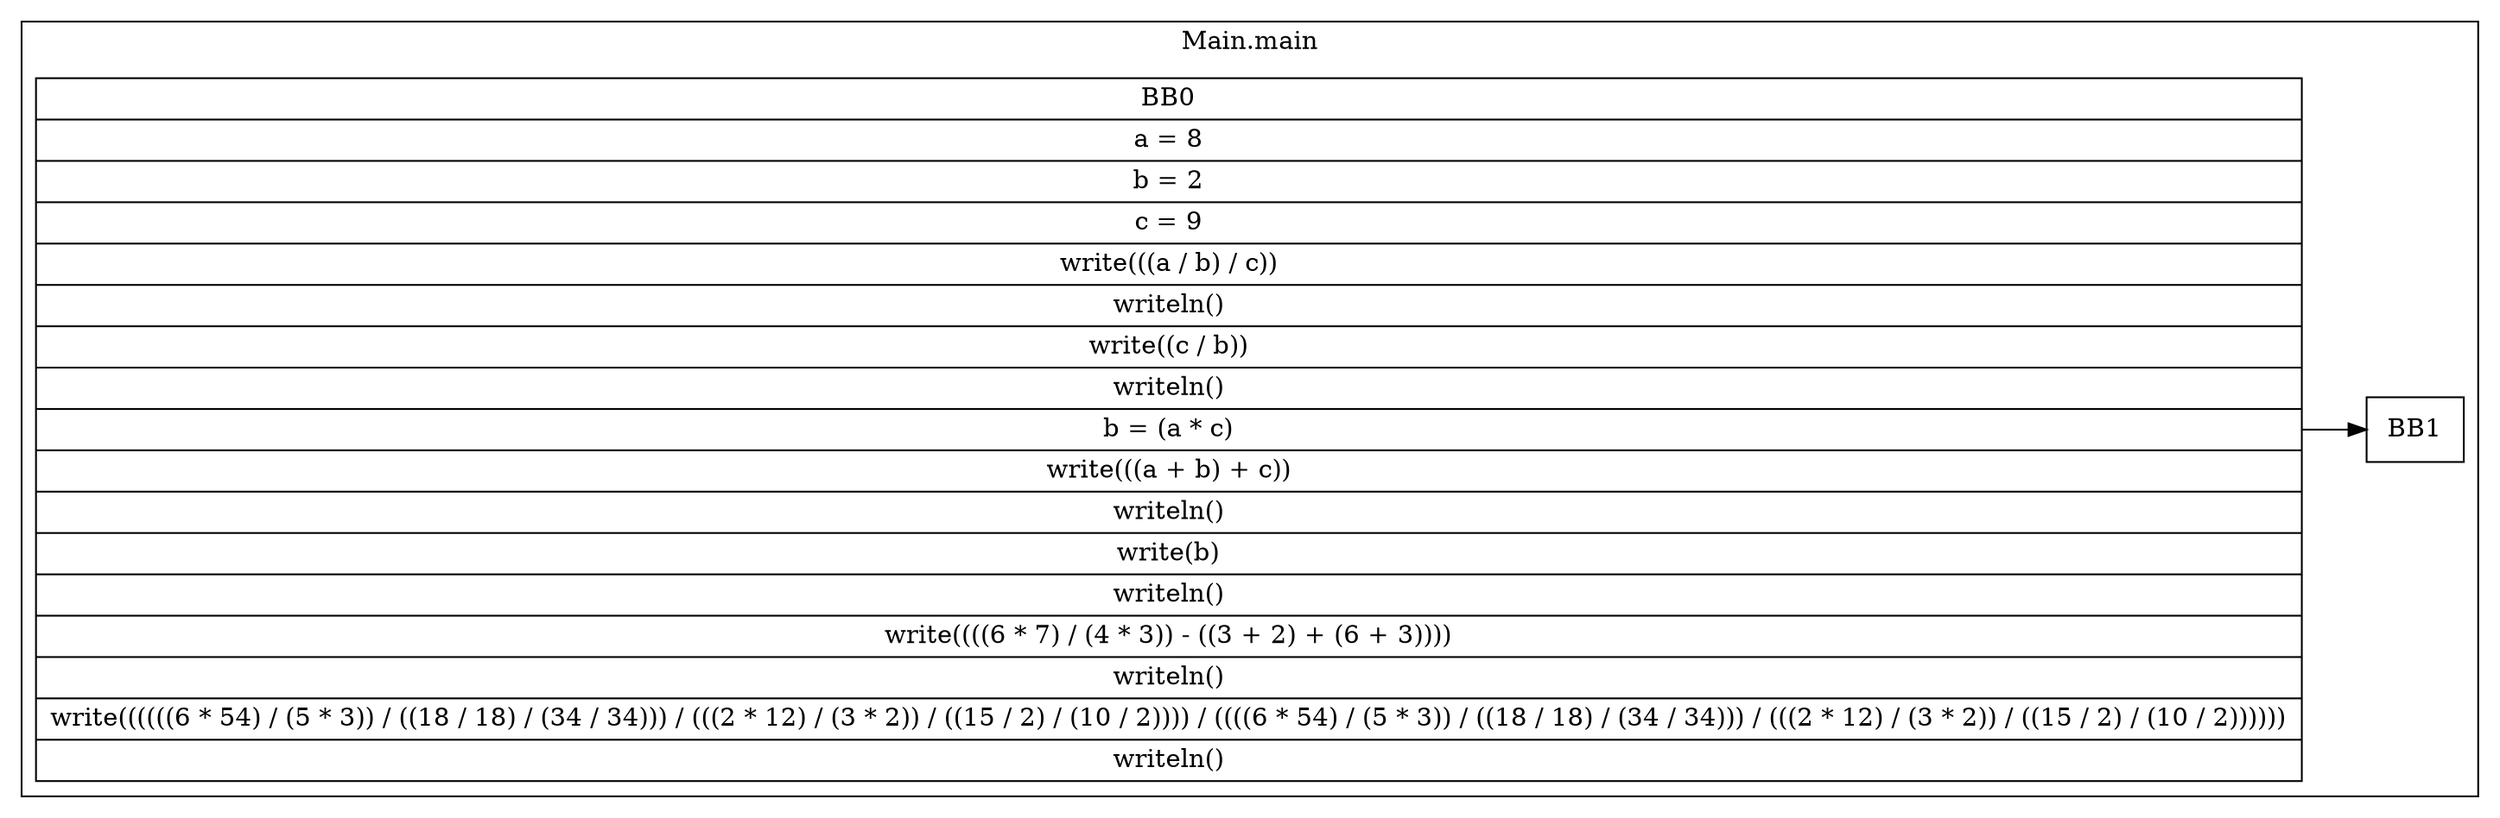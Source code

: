 digraph G {
  graph [ rankdir = "LR" ];
  subgraph cluster_0 {
    label = "Main.main"
    M0_BB0 [
      shape="record"
      label="BB0|a = 8|b = 2|c = 9|write(((a / b) / c))|writeln()|write((c / b))|writeln()|b = (a * c)|write(((a + b) + c))|writeln()|write(b)|writeln()|write((((6 * 7) / (4 * 3)) - ((3 + 2) + (6 + 3))))|writeln()|write((((((6 * 54) / (5 * 3)) / ((18 / 18) / (34 / 34))) / (((2 * 12) / (3 * 2)) / ((15 / 2) / (10 / 2)))) / ((((6 * 54) / (5 * 3)) / ((18 / 18) / (34 / 34))) / (((2 * 12) / (3 * 2)) / ((15 / 2) / (10 / 2))))))|writeln()"
    ];
    M0_BB0 -> M0_BB1;
    M0_BB1 [
      shape="record"
      label="BB1"
    ];
  }
}

